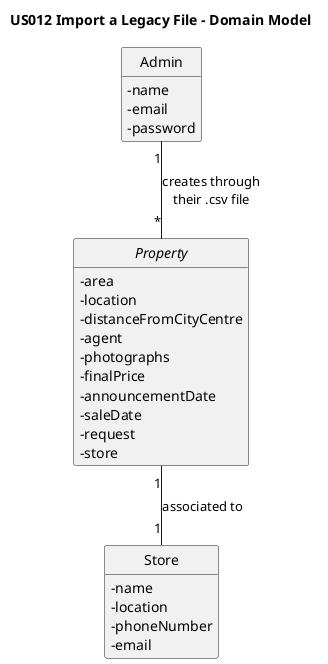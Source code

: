 @startuml

skinparam monochrome true
skinparam packageStyle rectangle
skinparam shadowing false
skinparam classAttributeIconSize 0
hide circle
'hide methods

title US012 Import a Legacy File - Domain Model

hide methods

class Admin {
-name
-email
-password
}

class Store {
-name
-location
-phoneNumber
-email
}

interface Property {
-area
-location
-distanceFromCityCentre
-agent
-photographs
-finalPrice
-announcementDate
-saleDate
-request
-store
}

Admin "1" -- "*" Property : creates through\ntheir .csv file
Property "1" -- "1" Store : associated to

@enduml